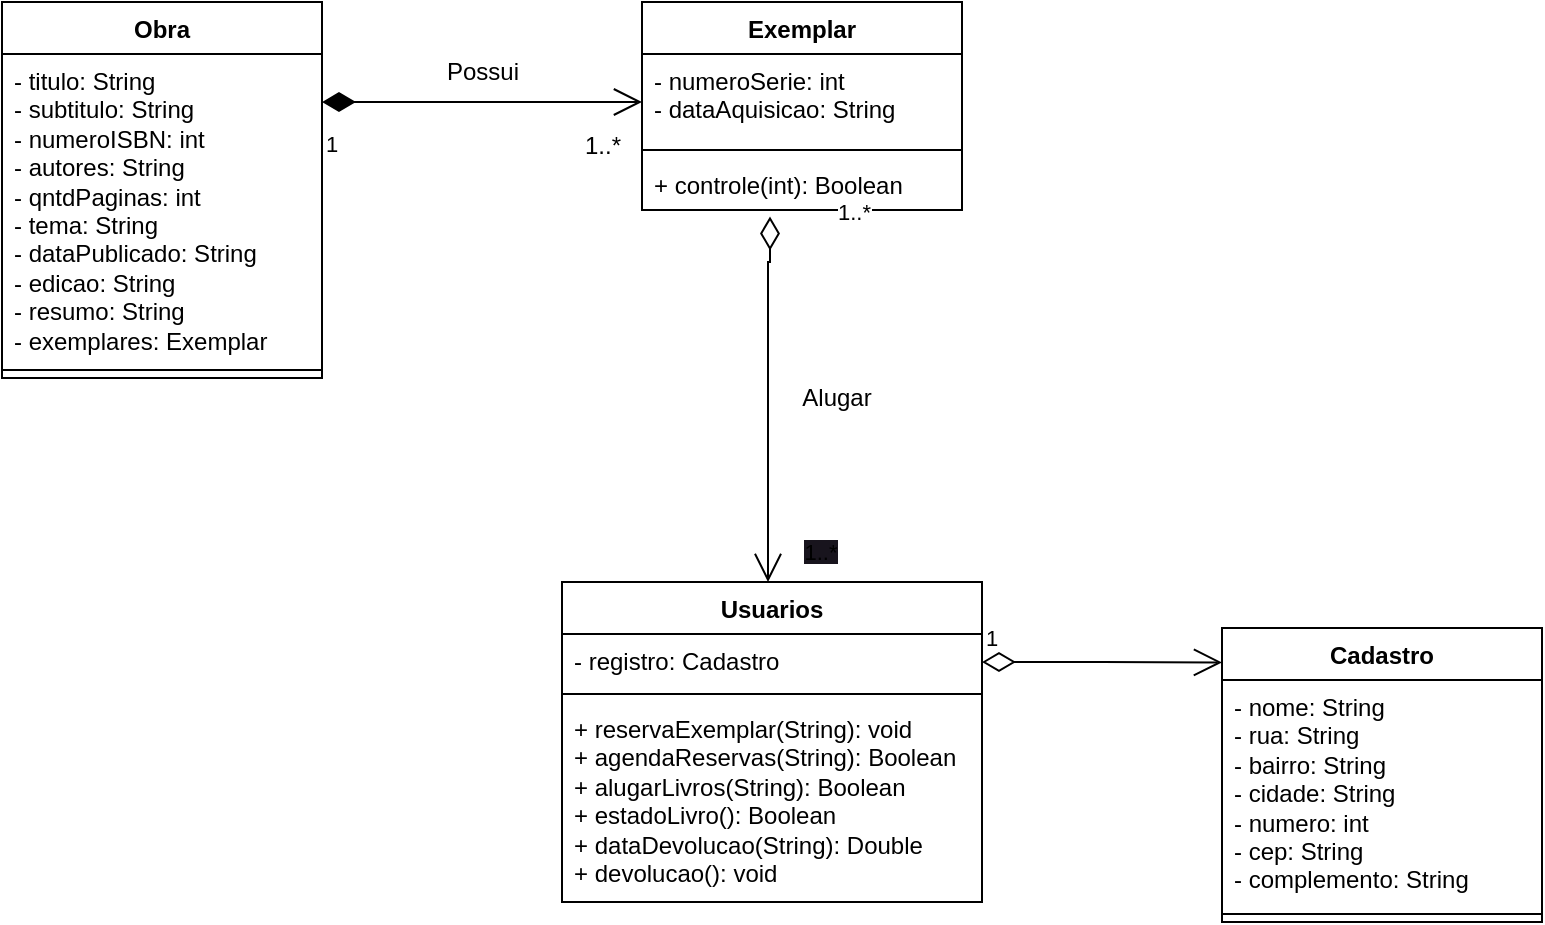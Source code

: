 <mxfile version="24.2.5" type="device">
  <diagram id="C5RBs43oDa-KdzZeNtuy" name="Page-1">
    <mxGraphModel dx="1370" dy="490" grid="1" gridSize="10" guides="1" tooltips="1" connect="1" arrows="1" fold="1" page="1" pageScale="1" pageWidth="827" pageHeight="1169" math="0" shadow="0">
      <root>
        <mxCell id="WIyWlLk6GJQsqaUBKTNV-0" />
        <mxCell id="WIyWlLk6GJQsqaUBKTNV-1" parent="WIyWlLk6GJQsqaUBKTNV-0" />
        <mxCell id="DoIzgzbQY5ypOF1-bUBq-0" value="Obra" style="swimlane;fontStyle=1;align=center;verticalAlign=top;childLayout=stackLayout;horizontal=1;startSize=26;horizontalStack=0;resizeParent=1;resizeParentMax=0;resizeLast=0;collapsible=1;marginBottom=0;whiteSpace=wrap;html=1;" vertex="1" parent="WIyWlLk6GJQsqaUBKTNV-1">
          <mxGeometry x="-800" y="40" width="160" height="188" as="geometry" />
        </mxCell>
        <mxCell id="DoIzgzbQY5ypOF1-bUBq-1" value="- titulo: String&lt;div&gt;- subtitulo: String&lt;/div&gt;&lt;div&gt;- numeroISBN: int&lt;/div&gt;&lt;div&gt;- autores: String&lt;/div&gt;&lt;div&gt;- qntdPaginas: int&lt;/div&gt;&lt;div&gt;- tema: String&lt;/div&gt;&lt;div&gt;- dataPublicado: String&lt;/div&gt;&lt;div&gt;- edicao: String&lt;/div&gt;&lt;div&gt;- resumo: String&lt;/div&gt;&lt;div&gt;- exemplares: Exemplar&lt;/div&gt;" style="text;strokeColor=none;fillColor=none;align=left;verticalAlign=top;spacingLeft=4;spacingRight=4;overflow=hidden;rotatable=0;points=[[0,0.5],[1,0.5]];portConstraint=eastwest;whiteSpace=wrap;html=1;" vertex="1" parent="DoIzgzbQY5ypOF1-bUBq-0">
          <mxGeometry y="26" width="160" height="154" as="geometry" />
        </mxCell>
        <mxCell id="DoIzgzbQY5ypOF1-bUBq-2" value="" style="line;strokeWidth=1;fillColor=none;align=left;verticalAlign=middle;spacingTop=-1;spacingLeft=3;spacingRight=3;rotatable=0;labelPosition=right;points=[];portConstraint=eastwest;strokeColor=inherit;" vertex="1" parent="DoIzgzbQY5ypOF1-bUBq-0">
          <mxGeometry y="180" width="160" height="8" as="geometry" />
        </mxCell>
        <mxCell id="DoIzgzbQY5ypOF1-bUBq-4" value="Exemplar" style="swimlane;fontStyle=1;align=center;verticalAlign=top;childLayout=stackLayout;horizontal=1;startSize=26;horizontalStack=0;resizeParent=1;resizeParentMax=0;resizeLast=0;collapsible=1;marginBottom=0;whiteSpace=wrap;html=1;" vertex="1" parent="WIyWlLk6GJQsqaUBKTNV-1">
          <mxGeometry x="-480" y="40" width="160" height="104" as="geometry" />
        </mxCell>
        <mxCell id="DoIzgzbQY5ypOF1-bUBq-5" value="- numeroSerie: int&lt;div&gt;- dataAquisicao: String&lt;/div&gt;" style="text;strokeColor=none;fillColor=none;align=left;verticalAlign=top;spacingLeft=4;spacingRight=4;overflow=hidden;rotatable=0;points=[[0,0.5],[1,0.5]];portConstraint=eastwest;whiteSpace=wrap;html=1;" vertex="1" parent="DoIzgzbQY5ypOF1-bUBq-4">
          <mxGeometry y="26" width="160" height="44" as="geometry" />
        </mxCell>
        <mxCell id="DoIzgzbQY5ypOF1-bUBq-6" value="" style="line;strokeWidth=1;fillColor=none;align=left;verticalAlign=middle;spacingTop=-1;spacingLeft=3;spacingRight=3;rotatable=0;labelPosition=right;points=[];portConstraint=eastwest;strokeColor=inherit;" vertex="1" parent="DoIzgzbQY5ypOF1-bUBq-4">
          <mxGeometry y="70" width="160" height="8" as="geometry" />
        </mxCell>
        <mxCell id="DoIzgzbQY5ypOF1-bUBq-7" value="+ controle(int): Boolean" style="text;strokeColor=none;fillColor=none;align=left;verticalAlign=top;spacingLeft=4;spacingRight=4;overflow=hidden;rotatable=0;points=[[0,0.5],[1,0.5]];portConstraint=eastwest;whiteSpace=wrap;html=1;" vertex="1" parent="DoIzgzbQY5ypOF1-bUBq-4">
          <mxGeometry y="78" width="160" height="26" as="geometry" />
        </mxCell>
        <mxCell id="DoIzgzbQY5ypOF1-bUBq-8" value="1" style="endArrow=open;html=1;endSize=12;startArrow=diamondThin;startSize=14;startFill=1;edgeStyle=orthogonalEdgeStyle;align=left;verticalAlign=bottom;rounded=0;" edge="1" parent="WIyWlLk6GJQsqaUBKTNV-1">
          <mxGeometry x="-1" y="-30" relative="1" as="geometry">
            <mxPoint x="-640" y="90" as="sourcePoint" />
            <mxPoint x="-480" y="90" as="targetPoint" />
            <mxPoint as="offset" />
          </mxGeometry>
        </mxCell>
        <mxCell id="DoIzgzbQY5ypOF1-bUBq-9" value="Usuarios" style="swimlane;fontStyle=1;align=center;verticalAlign=top;childLayout=stackLayout;horizontal=1;startSize=26;horizontalStack=0;resizeParent=1;resizeParentMax=0;resizeLast=0;collapsible=1;marginBottom=0;whiteSpace=wrap;html=1;" vertex="1" parent="WIyWlLk6GJQsqaUBKTNV-1">
          <mxGeometry x="-520" y="330" width="210" height="160" as="geometry" />
        </mxCell>
        <mxCell id="DoIzgzbQY5ypOF1-bUBq-10" value="&lt;div&gt;- registro: Cadastro&lt;/div&gt;" style="text;strokeColor=none;fillColor=none;align=left;verticalAlign=top;spacingLeft=4;spacingRight=4;overflow=hidden;rotatable=0;points=[[0,0.5],[1,0.5]];portConstraint=eastwest;whiteSpace=wrap;html=1;" vertex="1" parent="DoIzgzbQY5ypOF1-bUBq-9">
          <mxGeometry y="26" width="210" height="26" as="geometry" />
        </mxCell>
        <mxCell id="DoIzgzbQY5ypOF1-bUBq-11" value="" style="line;strokeWidth=1;fillColor=none;align=left;verticalAlign=middle;spacingTop=-1;spacingLeft=3;spacingRight=3;rotatable=0;labelPosition=right;points=[];portConstraint=eastwest;strokeColor=inherit;" vertex="1" parent="DoIzgzbQY5ypOF1-bUBq-9">
          <mxGeometry y="52" width="210" height="8" as="geometry" />
        </mxCell>
        <mxCell id="DoIzgzbQY5ypOF1-bUBq-12" value="+ reservaExemplar(String): void&lt;div&gt;+ agendaReservas(String): Boolean&lt;/div&gt;&lt;div&gt;+ alugarLivros(String): Boolean&lt;/div&gt;&lt;div&gt;+ estadoLivro(): Boolean&lt;/div&gt;&lt;div&gt;+ dataDevolucao(String): Double&lt;/div&gt;&lt;div&gt;+ devolucao(): void&lt;/div&gt;" style="text;strokeColor=none;fillColor=none;align=left;verticalAlign=top;spacingLeft=4;spacingRight=4;overflow=hidden;rotatable=0;points=[[0,0.5],[1,0.5]];portConstraint=eastwest;whiteSpace=wrap;html=1;" vertex="1" parent="DoIzgzbQY5ypOF1-bUBq-9">
          <mxGeometry y="60" width="210" height="100" as="geometry" />
        </mxCell>
        <mxCell id="DoIzgzbQY5ypOF1-bUBq-13" value="Cadastro" style="swimlane;fontStyle=1;align=center;verticalAlign=top;childLayout=stackLayout;horizontal=1;startSize=26;horizontalStack=0;resizeParent=1;resizeParentMax=0;resizeLast=0;collapsible=1;marginBottom=0;whiteSpace=wrap;html=1;" vertex="1" parent="WIyWlLk6GJQsqaUBKTNV-1">
          <mxGeometry x="-190" y="353" width="160" height="147" as="geometry" />
        </mxCell>
        <mxCell id="DoIzgzbQY5ypOF1-bUBq-14" value="- nome: String&lt;div&gt;- rua: String&lt;/div&gt;&lt;div&gt;- bairro: String&lt;/div&gt;&lt;div&gt;- cidade: String&lt;/div&gt;&lt;div&gt;- numero: int&lt;/div&gt;&lt;div&gt;- cep: String&lt;/div&gt;&lt;div&gt;- complemento: String&lt;/div&gt;" style="text;strokeColor=none;fillColor=none;align=left;verticalAlign=top;spacingLeft=4;spacingRight=4;overflow=hidden;rotatable=0;points=[[0,0.5],[1,0.5]];portConstraint=eastwest;whiteSpace=wrap;html=1;" vertex="1" parent="DoIzgzbQY5ypOF1-bUBq-13">
          <mxGeometry y="26" width="160" height="113" as="geometry" />
        </mxCell>
        <mxCell id="DoIzgzbQY5ypOF1-bUBq-15" value="" style="line;strokeWidth=1;fillColor=none;align=left;verticalAlign=middle;spacingTop=-1;spacingLeft=3;spacingRight=3;rotatable=0;labelPosition=right;points=[];portConstraint=eastwest;strokeColor=inherit;" vertex="1" parent="DoIzgzbQY5ypOF1-bUBq-13">
          <mxGeometry y="139" width="160" height="8" as="geometry" />
        </mxCell>
        <mxCell id="DoIzgzbQY5ypOF1-bUBq-17" value="1" style="endArrow=open;html=1;endSize=12;startArrow=diamondThin;startSize=14;startFill=0;edgeStyle=orthogonalEdgeStyle;align=left;verticalAlign=bottom;rounded=0;exitX=1;exitY=0.25;exitDx=0;exitDy=0;entryX=0;entryY=0.117;entryDx=0;entryDy=0;entryPerimeter=0;" edge="1" parent="WIyWlLk6GJQsqaUBKTNV-1" source="DoIzgzbQY5ypOF1-bUBq-9" target="DoIzgzbQY5ypOF1-bUBq-13">
          <mxGeometry x="-1" y="3" relative="1" as="geometry">
            <mxPoint x="-340" y="353" as="sourcePoint" />
            <mxPoint x="-180" y="354" as="targetPoint" />
          </mxGeometry>
        </mxCell>
        <mxCell id="DoIzgzbQY5ypOF1-bUBq-18" value="1..*" style="endArrow=open;html=1;endSize=12;startArrow=diamondThin;startSize=14;startFill=0;edgeStyle=orthogonalEdgeStyle;align=left;verticalAlign=bottom;rounded=0;entryX=0.5;entryY=0;entryDx=0;entryDy=0;exitX=0.4;exitY=1.125;exitDx=0;exitDy=0;exitPerimeter=0;" edge="1" parent="WIyWlLk6GJQsqaUBKTNV-1" source="DoIzgzbQY5ypOF1-bUBq-7">
          <mxGeometry x="-0.753" y="16" relative="1" as="geometry">
            <mxPoint x="-410" y="170" as="sourcePoint" />
            <mxPoint x="-417" y="330.0" as="targetPoint" />
            <Array as="points">
              <mxPoint x="-416" y="170" />
              <mxPoint x="-417" y="170" />
            </Array>
            <mxPoint x="16" y="-16" as="offset" />
          </mxGeometry>
        </mxCell>
        <mxCell id="DoIzgzbQY5ypOF1-bUBq-19" value="Possui" style="text;html=1;align=center;verticalAlign=middle;resizable=0;points=[];autosize=1;strokeColor=none;fillColor=none;" vertex="1" parent="WIyWlLk6GJQsqaUBKTNV-1">
          <mxGeometry x="-590" y="60" width="60" height="30" as="geometry" />
        </mxCell>
        <mxCell id="DoIzgzbQY5ypOF1-bUBq-20" value="1..*" style="text;html=1;align=center;verticalAlign=middle;resizable=0;points=[];autosize=1;strokeColor=none;fillColor=none;" vertex="1" parent="WIyWlLk6GJQsqaUBKTNV-1">
          <mxGeometry x="-520" y="97" width="40" height="30" as="geometry" />
        </mxCell>
        <mxCell id="DoIzgzbQY5ypOF1-bUBq-23" value="&lt;span style=&quot;font-size: 11px; text-align: left; background-color: rgb(24, 20, 29);&quot;&gt;1..*&lt;/span&gt;" style="text;html=1;align=center;verticalAlign=middle;resizable=0;points=[];autosize=1;strokeColor=none;fillColor=none;" vertex="1" parent="WIyWlLk6GJQsqaUBKTNV-1">
          <mxGeometry x="-411" y="300" width="40" height="30" as="geometry" />
        </mxCell>
        <mxCell id="DoIzgzbQY5ypOF1-bUBq-24" value="Alugar" style="text;html=1;align=center;verticalAlign=middle;resizable=0;points=[];autosize=1;strokeColor=none;fillColor=none;" vertex="1" parent="WIyWlLk6GJQsqaUBKTNV-1">
          <mxGeometry x="-413" y="223" width="60" height="30" as="geometry" />
        </mxCell>
      </root>
    </mxGraphModel>
  </diagram>
</mxfile>
